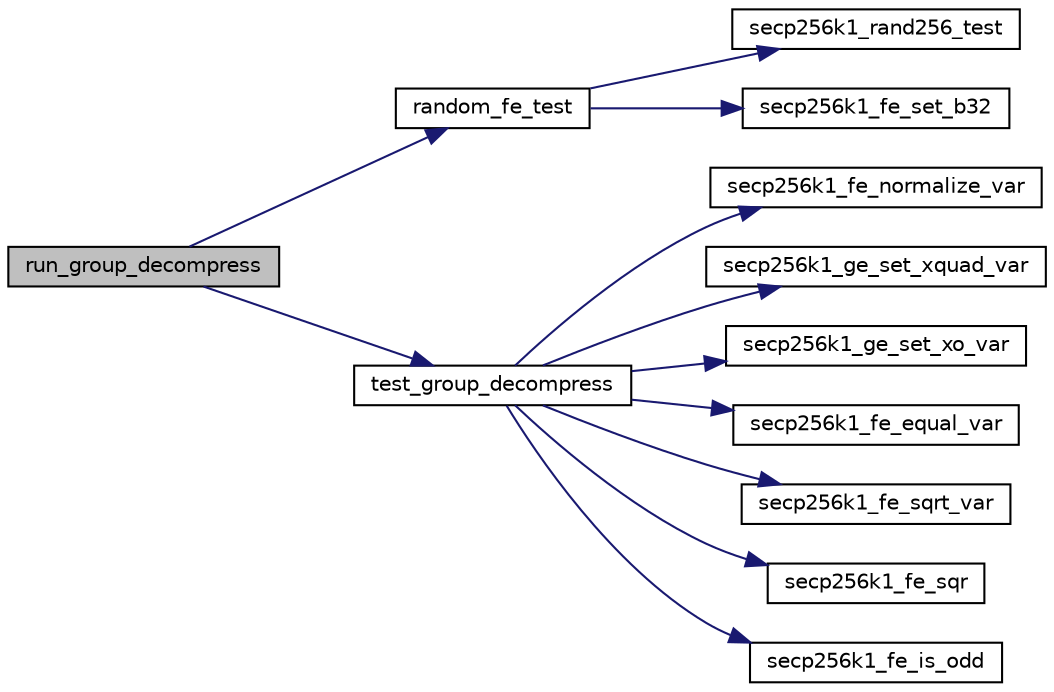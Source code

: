 digraph "run_group_decompress"
{
  edge [fontname="Helvetica",fontsize="10",labelfontname="Helvetica",labelfontsize="10"];
  node [fontname="Helvetica",fontsize="10",shape=record];
  rankdir="LR";
  Node1195 [label="run_group_decompress",height=0.2,width=0.4,color="black", fillcolor="grey75", style="filled", fontcolor="black"];
  Node1195 -> Node1196 [color="midnightblue",fontsize="10",style="solid",fontname="Helvetica"];
  Node1196 [label="random_fe_test",height=0.2,width=0.4,color="black", fillcolor="white", style="filled",URL="$d5/d7f/tests_8c.html#a786a875eccc29ad918255883d89f00a1"];
  Node1196 -> Node1197 [color="midnightblue",fontsize="10",style="solid",fontname="Helvetica"];
  Node1197 [label="secp256k1_rand256_test",height=0.2,width=0.4,color="black", fillcolor="white", style="filled",URL="$dd/d0b/testrand_8h.html#ac7dd7cc19d5d0ae9b50791656b57af7b",tooltip="Generate a pseudorandom 32-byte array with long sequences of zero and one bits. "];
  Node1196 -> Node1198 [color="midnightblue",fontsize="10",style="solid",fontname="Helvetica"];
  Node1198 [label="secp256k1_fe_set_b32",height=0.2,width=0.4,color="black", fillcolor="white", style="filled",URL="$d5/d5a/field_8h.html#a5c86a65052e3b135919c00fe2233a43d",tooltip="Set a field element equal to 32-byte big endian value. "];
  Node1195 -> Node1199 [color="midnightblue",fontsize="10",style="solid",fontname="Helvetica"];
  Node1199 [label="test_group_decompress",height=0.2,width=0.4,color="black", fillcolor="white", style="filled",URL="$d5/d7f/tests_8c.html#abf8379c326274c3162ebb26491a31611"];
  Node1199 -> Node1200 [color="midnightblue",fontsize="10",style="solid",fontname="Helvetica"];
  Node1200 [label="secp256k1_fe_normalize_var",height=0.2,width=0.4,color="black", fillcolor="white", style="filled",URL="$d5/d5a/field_8h.html#a2d45c987537eadb2923c93aa3af9db71",tooltip="Normalize a field element, without constant-time guarantee. "];
  Node1199 -> Node1201 [color="midnightblue",fontsize="10",style="solid",fontname="Helvetica"];
  Node1201 [label="secp256k1_ge_set_xquad_var",height=0.2,width=0.4,color="black", fillcolor="white", style="filled",URL="$d9/dd1/group_8h.html#a767d4255b822bcd84f84d9b440b3af86",tooltip="Set a group element (affine) equal to the point with the given X coordinate and a Y coordinate that i..."];
  Node1199 -> Node1202 [color="midnightblue",fontsize="10",style="solid",fontname="Helvetica"];
  Node1202 [label="secp256k1_ge_set_xo_var",height=0.2,width=0.4,color="black", fillcolor="white", style="filled",URL="$d9/dd1/group_8h.html#a3c3d9154b093bb4ed48ba55e4c28a0b5",tooltip="Set a group element (affine) equal to the point with the given X coordinate, and given oddness for Y..."];
  Node1199 -> Node1203 [color="midnightblue",fontsize="10",style="solid",fontname="Helvetica"];
  Node1203 [label="secp256k1_fe_equal_var",height=0.2,width=0.4,color="black", fillcolor="white", style="filled",URL="$d5/d5a/field_8h.html#a16ab4d0dd8bcb5da1b888288063014f3",tooltip="Compare two field elements. "];
  Node1199 -> Node1204 [color="midnightblue",fontsize="10",style="solid",fontname="Helvetica"];
  Node1204 [label="secp256k1_fe_sqrt_var",height=0.2,width=0.4,color="black", fillcolor="white", style="filled",URL="$d5/d5a/field_8h.html#adeed9551ce946187f98c5e3d789e9575",tooltip="If a has a square root, it is computed in r and 1 is returned. "];
  Node1199 -> Node1205 [color="midnightblue",fontsize="10",style="solid",fontname="Helvetica"];
  Node1205 [label="secp256k1_fe_sqr",height=0.2,width=0.4,color="black", fillcolor="white", style="filled",URL="$d5/d5a/field_8h.html#a6cbe550ca5eb35e683b1c8d68d8de26b",tooltip="Sets a field element to be the square of another. "];
  Node1199 -> Node1206 [color="midnightblue",fontsize="10",style="solid",fontname="Helvetica"];
  Node1206 [label="secp256k1_fe_is_odd",height=0.2,width=0.4,color="black", fillcolor="white", style="filled",URL="$d5/d5a/field_8h.html#a4657d3eea1cc59c7a20cc2d19663bf02",tooltip="Check the \"oddness\" of a field element. "];
}
